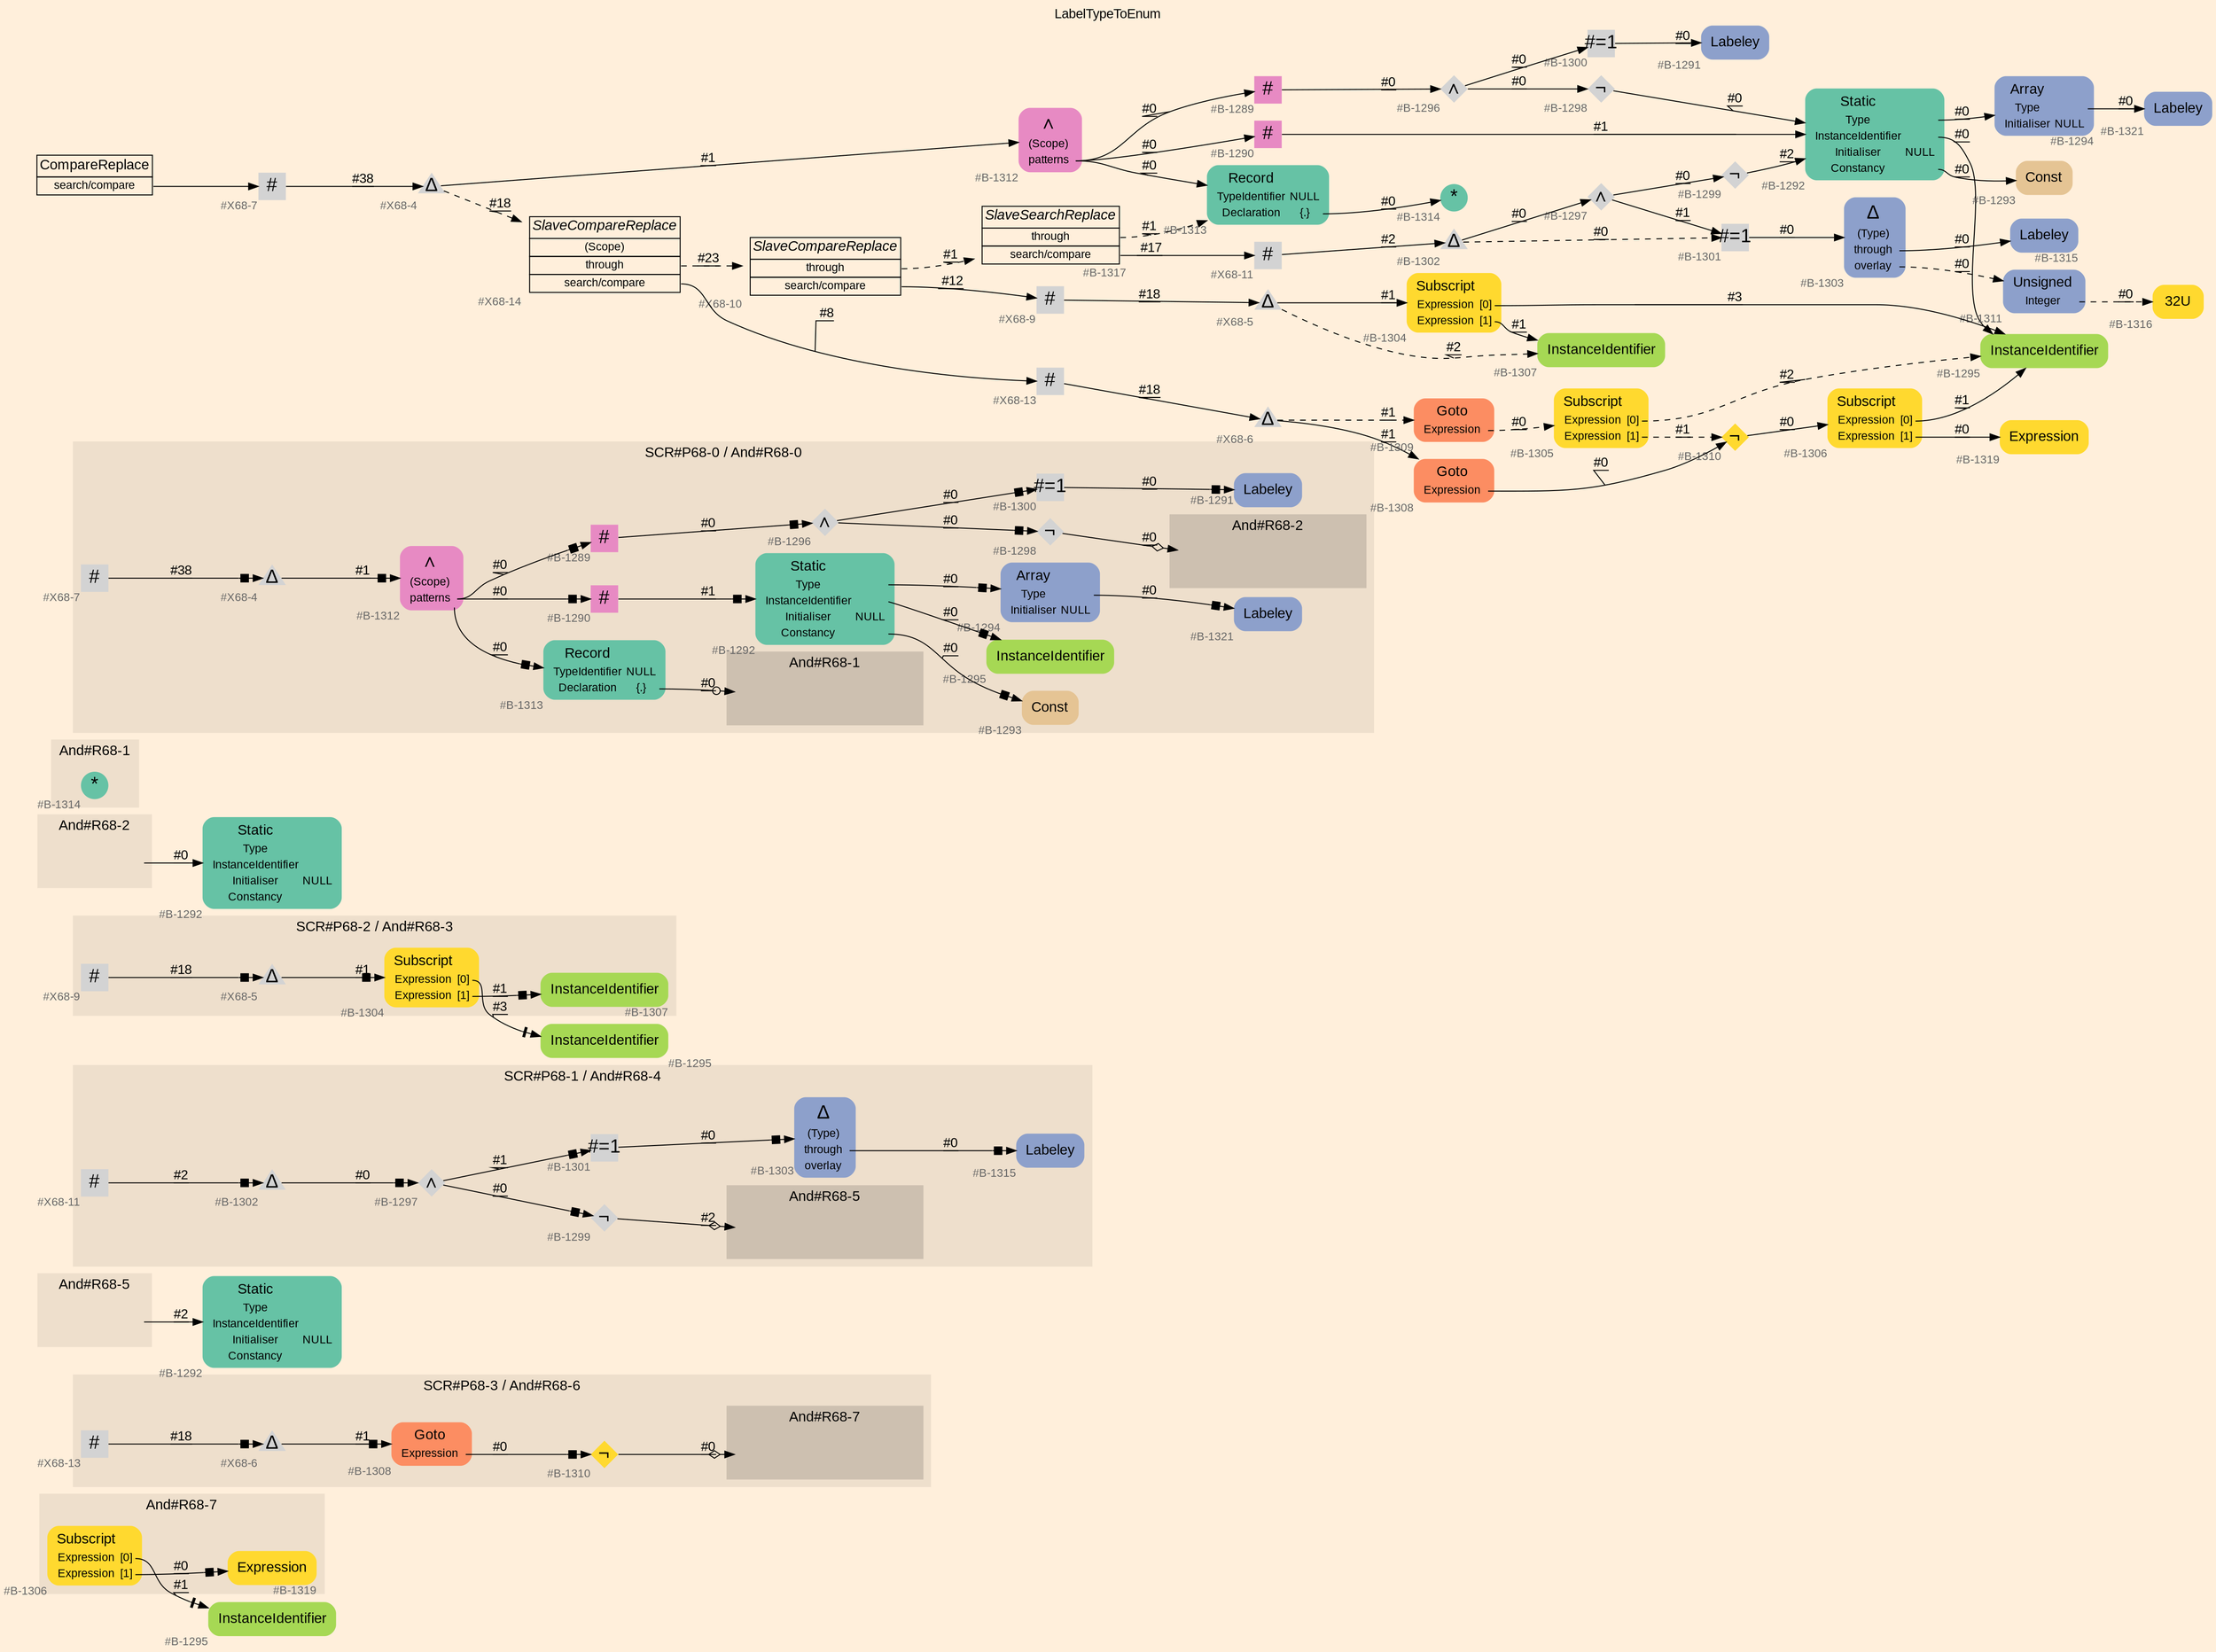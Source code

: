 digraph "LabelTypeToEnum" {
label = "LabelTypeToEnum"
labelloc = t
graph [
    rankdir = "LR"
    ranksep = 0.3
    bgcolor = antiquewhite1
    color = black
    fontcolor = black
    fontname = "Arial"
];
node [
    fontname = "Arial"
];
edge [
    fontname = "Arial"
];

// -------------------- figure And#R68-7 --------------------
// -------- region And#R68-7 ----------
subgraph "clusterAnd#R68-7" {
    label = "And#R68-7"
    style = "filled"
    color = antiquewhite2
    fontsize = "15"
    // -------- block And#R68-7/#B-1319 ----------
    "And#R68-7/#B-1319" [
        fillcolor = "/set28/6"
        xlabel = "#B-1319"
        fontsize = "12"
        fontcolor = grey40
        shape = "plaintext"
        label = <<TABLE BORDER="0" CELLBORDER="0" CELLSPACING="0">
         <TR><TD><FONT COLOR="black" POINT-SIZE="15">Expression</FONT></TD></TR>
        </TABLE>>
        style = "rounded,filled"
    ];
    
    // -------- block And#R68-7/#B-1306 ----------
    "And#R68-7/#B-1306" [
        fillcolor = "/set28/6"
        xlabel = "#B-1306"
        fontsize = "12"
        fontcolor = grey40
        shape = "plaintext"
        label = <<TABLE BORDER="0" CELLBORDER="0" CELLSPACING="0">
         <TR><TD><FONT COLOR="black" POINT-SIZE="15">Subscript</FONT></TD></TR>
         <TR><TD><FONT COLOR="black" POINT-SIZE="12">Expression</FONT></TD><TD PORT="port0"><FONT COLOR="black" POINT-SIZE="12">[0]</FONT></TD></TR>
         <TR><TD><FONT COLOR="black" POINT-SIZE="12">Expression</FONT></TD><TD PORT="port1"><FONT COLOR="black" POINT-SIZE="12">[1]</FONT></TD></TR>
        </TABLE>>
        style = "rounded,filled"
    ];
    
}

// -------- block And#R68-7/#B-1295 ----------
"And#R68-7/#B-1295" [
    fillcolor = "/set28/5"
    xlabel = "#B-1295"
    fontsize = "12"
    fontcolor = grey40
    shape = "plaintext"
    label = <<TABLE BORDER="0" CELLBORDER="0" CELLSPACING="0">
     <TR><TD><FONT COLOR="black" POINT-SIZE="15">InstanceIdentifier</FONT></TD></TR>
    </TABLE>>
    style = "rounded,filled"
];

"And#R68-7/#B-1306":port0 -> "And#R68-7/#B-1295" [
    arrowhead="normalnonetee"
    label = "#1"
    decorate = true
    color = black
    fontcolor = black
];

"And#R68-7/#B-1306":port1 -> "And#R68-7/#B-1319" [
    arrowhead="normalnonebox"
    label = "#0"
    decorate = true
    color = black
    fontcolor = black
];


// -------------------- figure And#R68-6 --------------------
// -------- region And#R68-6 ----------
subgraph "clusterAnd#R68-6" {
    label = "SCR#P68-3 / And#R68-6"
    style = "filled"
    color = antiquewhite2
    fontsize = "15"
    // -------- block And#R68-6/#X68-13 ----------
    "And#R68-6/#X68-13" [
        xlabel = "#X68-13"
        fontsize = "12"
        fontcolor = grey40
        shape = "square"
        label = <<FONT COLOR="black" POINT-SIZE="20">#</FONT>>
        style = "filled"
        penwidth = 0.0
        fixedsize = true
        width = 0.4
        height = 0.4
    ];
    
    // -------- block And#R68-6/#B-1308 ----------
    "And#R68-6/#B-1308" [
        fillcolor = "/set28/2"
        xlabel = "#B-1308"
        fontsize = "12"
        fontcolor = grey40
        shape = "plaintext"
        label = <<TABLE BORDER="0" CELLBORDER="0" CELLSPACING="0">
         <TR><TD><FONT COLOR="black" POINT-SIZE="15">Goto</FONT></TD></TR>
         <TR><TD><FONT COLOR="black" POINT-SIZE="12">Expression</FONT></TD><TD PORT="port0"></TD></TR>
        </TABLE>>
        style = "rounded,filled"
    ];
    
    // -------- block And#R68-6/#X68-6 ----------
    "And#R68-6/#X68-6" [
        xlabel = "#X68-6"
        fontsize = "12"
        fontcolor = grey40
        shape = "triangle"
        label = <<FONT COLOR="black" POINT-SIZE="20">Δ</FONT>>
        style = "filled"
        penwidth = 0.0
        fixedsize = true
        width = 0.4
        height = 0.4
    ];
    
    // -------- block And#R68-6/#B-1310 ----------
    "And#R68-6/#B-1310" [
        fillcolor = "/set28/6"
        xlabel = "#B-1310"
        fontsize = "12"
        fontcolor = grey40
        shape = "diamond"
        label = <<FONT COLOR="black" POINT-SIZE="20">¬</FONT>>
        style = "filled"
        penwidth = 0.0
        fixedsize = true
        width = 0.4
        height = 0.4
    ];
    
    // -------- region And#R68-6/And#R68-7 ----------
    subgraph "clusterAnd#R68-6/And#R68-7" {
        label = "And#R68-7"
        style = "filled"
        color = antiquewhite3
        fontsize = "15"
        // -------- block And#R68-6/And#R68-7/#B-1306 ----------
        "And#R68-6/And#R68-7/#B-1306" [
            fillcolor = "/set28/6"
            xlabel = "#B-1306"
            fontsize = "12"
            fontcolor = grey40
            shape = "none"
            style = "invisible"
        ];
        
    }
    
}

"And#R68-6/#X68-13" -> "And#R68-6/#X68-6" [
    arrowhead="normalnonebox"
    label = "#18"
    decorate = true
    color = black
    fontcolor = black
];

"And#R68-6/#B-1308":port0 -> "And#R68-6/#B-1310" [
    arrowhead="normalnonebox"
    label = "#0"
    decorate = true
    color = black
    fontcolor = black
];

"And#R68-6/#X68-6" -> "And#R68-6/#B-1308" [
    arrowhead="normalnonebox"
    label = "#1"
    decorate = true
    color = black
    fontcolor = black
];

"And#R68-6/#B-1310" -> "And#R68-6/And#R68-7/#B-1306" [
    arrowhead="normalnoneodiamond"
    label = "#0"
    decorate = true
    color = black
    fontcolor = black
];


// -------------------- figure And#R68-5 --------------------
// -------- region And#R68-5 ----------
subgraph "clusterAnd#R68-5" {
    label = "And#R68-5"
    style = "filled"
    color = antiquewhite2
    fontsize = "15"
    // -------- block And#R68-5/IRIP ----------
    "And#R68-5/IRIP" [
        fontsize = "12"
        fontcolor = grey40
        shape = "none"
        style = "invisible"
    ];
    
}

// -------- block And#R68-5/#B-1292 ----------
"And#R68-5/#B-1292" [
    fillcolor = "/set28/1"
    xlabel = "#B-1292"
    fontsize = "12"
    fontcolor = grey40
    shape = "plaintext"
    label = <<TABLE BORDER="0" CELLBORDER="0" CELLSPACING="0">
     <TR><TD><FONT COLOR="black" POINT-SIZE="15">Static</FONT></TD></TR>
     <TR><TD><FONT COLOR="black" POINT-SIZE="12">Type</FONT></TD><TD PORT="port0"></TD></TR>
     <TR><TD><FONT COLOR="black" POINT-SIZE="12">InstanceIdentifier</FONT></TD><TD PORT="port1"></TD></TR>
     <TR><TD><FONT COLOR="black" POINT-SIZE="12">Initialiser</FONT></TD><TD PORT="port2"><FONT COLOR="black" POINT-SIZE="12">NULL</FONT></TD></TR>
     <TR><TD><FONT COLOR="black" POINT-SIZE="12">Constancy</FONT></TD><TD PORT="port3"></TD></TR>
    </TABLE>>
    style = "rounded,filled"
];

"And#R68-5/IRIP" -> "And#R68-5/#B-1292" [
    label = "#2"
    decorate = true
    color = black
    fontcolor = black
];


// -------------------- figure And#R68-4 --------------------
// -------- region And#R68-4 ----------
subgraph "clusterAnd#R68-4" {
    label = "SCR#P68-1 / And#R68-4"
    style = "filled"
    color = antiquewhite2
    fontsize = "15"
    // -------- block And#R68-4/#X68-11 ----------
    "And#R68-4/#X68-11" [
        xlabel = "#X68-11"
        fontsize = "12"
        fontcolor = grey40
        shape = "square"
        label = <<FONT COLOR="black" POINT-SIZE="20">#</FONT>>
        style = "filled"
        penwidth = 0.0
        fixedsize = true
        width = 0.4
        height = 0.4
    ];
    
    // -------- block And#R68-4/#B-1302 ----------
    "And#R68-4/#B-1302" [
        xlabel = "#B-1302"
        fontsize = "12"
        fontcolor = grey40
        shape = "triangle"
        label = <<FONT COLOR="black" POINT-SIZE="20">Δ</FONT>>
        style = "filled"
        penwidth = 0.0
        fixedsize = true
        width = 0.4
        height = 0.4
    ];
    
    // -------- block And#R68-4/#B-1299 ----------
    "And#R68-4/#B-1299" [
        xlabel = "#B-1299"
        fontsize = "12"
        fontcolor = grey40
        shape = "diamond"
        label = <<FONT COLOR="black" POINT-SIZE="20">¬</FONT>>
        style = "filled"
        penwidth = 0.0
        fixedsize = true
        width = 0.4
        height = 0.4
    ];
    
    // -------- block And#R68-4/#B-1301 ----------
    "And#R68-4/#B-1301" [
        xlabel = "#B-1301"
        fontsize = "12"
        fontcolor = grey40
        shape = "square"
        label = <<FONT COLOR="black" POINT-SIZE="20">#=1</FONT>>
        style = "filled"
        penwidth = 0.0
        fixedsize = true
        width = 0.4
        height = 0.4
    ];
    
    // -------- block And#R68-4/#B-1315 ----------
    "And#R68-4/#B-1315" [
        fillcolor = "/set28/3"
        xlabel = "#B-1315"
        fontsize = "12"
        fontcolor = grey40
        shape = "plaintext"
        label = <<TABLE BORDER="0" CELLBORDER="0" CELLSPACING="0">
         <TR><TD><FONT COLOR="black" POINT-SIZE="15">Labeley</FONT></TD></TR>
        </TABLE>>
        style = "rounded,filled"
    ];
    
    // -------- block And#R68-4/#B-1303 ----------
    "And#R68-4/#B-1303" [
        fillcolor = "/set28/3"
        xlabel = "#B-1303"
        fontsize = "12"
        fontcolor = grey40
        shape = "plaintext"
        label = <<TABLE BORDER="0" CELLBORDER="0" CELLSPACING="0">
         <TR><TD><FONT COLOR="black" POINT-SIZE="20">Δ</FONT></TD></TR>
         <TR><TD><FONT COLOR="black" POINT-SIZE="12">(Type)</FONT></TD><TD PORT="port0"></TD></TR>
         <TR><TD><FONT COLOR="black" POINT-SIZE="12">through</FONT></TD><TD PORT="port1"></TD></TR>
         <TR><TD><FONT COLOR="black" POINT-SIZE="12">overlay</FONT></TD><TD PORT="port2"></TD></TR>
        </TABLE>>
        style = "rounded,filled"
    ];
    
    // -------- block And#R68-4/#B-1297 ----------
    "And#R68-4/#B-1297" [
        xlabel = "#B-1297"
        fontsize = "12"
        fontcolor = grey40
        shape = "diamond"
        label = <<FONT COLOR="black" POINT-SIZE="20">∧</FONT>>
        style = "filled"
        penwidth = 0.0
        fixedsize = true
        width = 0.4
        height = 0.4
    ];
    
    // -------- region And#R68-4/And#R68-5 ----------
    subgraph "clusterAnd#R68-4/And#R68-5" {
        label = "And#R68-5"
        style = "filled"
        color = antiquewhite3
        fontsize = "15"
        // -------- block And#R68-4/And#R68-5/#B-1292 ----------
        "And#R68-4/And#R68-5/#B-1292" [
            fillcolor = "/set28/1"
            xlabel = "#B-1292"
            fontsize = "12"
            fontcolor = grey40
            shape = "none"
            style = "invisible"
        ];
        
    }
    
}

"And#R68-4/#X68-11" -> "And#R68-4/#B-1302" [
    arrowhead="normalnonebox"
    label = "#2"
    decorate = true
    color = black
    fontcolor = black
];

"And#R68-4/#B-1302" -> "And#R68-4/#B-1297" [
    arrowhead="normalnonebox"
    label = "#0"
    decorate = true
    color = black
    fontcolor = black
];

"And#R68-4/#B-1299" -> "And#R68-4/And#R68-5/#B-1292" [
    arrowhead="normalnoneodiamond"
    label = "#2"
    decorate = true
    color = black
    fontcolor = black
];

"And#R68-4/#B-1301" -> "And#R68-4/#B-1303" [
    arrowhead="normalnonebox"
    label = "#0"
    decorate = true
    color = black
    fontcolor = black
];

"And#R68-4/#B-1303":port1 -> "And#R68-4/#B-1315" [
    arrowhead="normalnonebox"
    label = "#0"
    decorate = true
    color = black
    fontcolor = black
];

"And#R68-4/#B-1297" -> "And#R68-4/#B-1301" [
    arrowhead="normalnonebox"
    label = "#1"
    decorate = true
    color = black
    fontcolor = black
];

"And#R68-4/#B-1297" -> "And#R68-4/#B-1299" [
    arrowhead="normalnonebox"
    label = "#0"
    decorate = true
    color = black
    fontcolor = black
];


// -------------------- figure And#R68-3 --------------------
// -------- region And#R68-3 ----------
subgraph "clusterAnd#R68-3" {
    label = "SCR#P68-2 / And#R68-3"
    style = "filled"
    color = antiquewhite2
    fontsize = "15"
    // -------- block And#R68-3/#B-1304 ----------
    "And#R68-3/#B-1304" [
        fillcolor = "/set28/6"
        xlabel = "#B-1304"
        fontsize = "12"
        fontcolor = grey40
        shape = "plaintext"
        label = <<TABLE BORDER="0" CELLBORDER="0" CELLSPACING="0">
         <TR><TD><FONT COLOR="black" POINT-SIZE="15">Subscript</FONT></TD></TR>
         <TR><TD><FONT COLOR="black" POINT-SIZE="12">Expression</FONT></TD><TD PORT="port0"><FONT COLOR="black" POINT-SIZE="12">[0]</FONT></TD></TR>
         <TR><TD><FONT COLOR="black" POINT-SIZE="12">Expression</FONT></TD><TD PORT="port1"><FONT COLOR="black" POINT-SIZE="12">[1]</FONT></TD></TR>
        </TABLE>>
        style = "rounded,filled"
    ];
    
    // -------- block And#R68-3/#X68-5 ----------
    "And#R68-3/#X68-5" [
        xlabel = "#X68-5"
        fontsize = "12"
        fontcolor = grey40
        shape = "triangle"
        label = <<FONT COLOR="black" POINT-SIZE="20">Δ</FONT>>
        style = "filled"
        penwidth = 0.0
        fixedsize = true
        width = 0.4
        height = 0.4
    ];
    
    // -------- block And#R68-3/#B-1307 ----------
    "And#R68-3/#B-1307" [
        fillcolor = "/set28/5"
        xlabel = "#B-1307"
        fontsize = "12"
        fontcolor = grey40
        shape = "plaintext"
        label = <<TABLE BORDER="0" CELLBORDER="0" CELLSPACING="0">
         <TR><TD><FONT COLOR="black" POINT-SIZE="15">InstanceIdentifier</FONT></TD></TR>
        </TABLE>>
        style = "rounded,filled"
    ];
    
    // -------- block And#R68-3/#X68-9 ----------
    "And#R68-3/#X68-9" [
        xlabel = "#X68-9"
        fontsize = "12"
        fontcolor = grey40
        shape = "square"
        label = <<FONT COLOR="black" POINT-SIZE="20">#</FONT>>
        style = "filled"
        penwidth = 0.0
        fixedsize = true
        width = 0.4
        height = 0.4
    ];
    
}

// -------- block And#R68-3/#B-1295 ----------
"And#R68-3/#B-1295" [
    fillcolor = "/set28/5"
    xlabel = "#B-1295"
    fontsize = "12"
    fontcolor = grey40
    shape = "plaintext"
    label = <<TABLE BORDER="0" CELLBORDER="0" CELLSPACING="0">
     <TR><TD><FONT COLOR="black" POINT-SIZE="15">InstanceIdentifier</FONT></TD></TR>
    </TABLE>>
    style = "rounded,filled"
];

"And#R68-3/#B-1304":port0 -> "And#R68-3/#B-1295" [
    arrowhead="normalnonetee"
    label = "#3"
    decorate = true
    color = black
    fontcolor = black
];

"And#R68-3/#B-1304":port1 -> "And#R68-3/#B-1307" [
    arrowhead="normalnonebox"
    label = "#1"
    decorate = true
    color = black
    fontcolor = black
];

"And#R68-3/#X68-5" -> "And#R68-3/#B-1304" [
    arrowhead="normalnonebox"
    label = "#1"
    decorate = true
    color = black
    fontcolor = black
];

"And#R68-3/#X68-9" -> "And#R68-3/#X68-5" [
    arrowhead="normalnonebox"
    label = "#18"
    decorate = true
    color = black
    fontcolor = black
];


// -------------------- figure And#R68-2 --------------------
// -------- region And#R68-2 ----------
subgraph "clusterAnd#R68-2" {
    label = "And#R68-2"
    style = "filled"
    color = antiquewhite2
    fontsize = "15"
    // -------- block And#R68-2/IRIP ----------
    "And#R68-2/IRIP" [
        fontsize = "12"
        fontcolor = grey40
        shape = "none"
        style = "invisible"
    ];
    
}

// -------- block And#R68-2/#B-1292 ----------
"And#R68-2/#B-1292" [
    fillcolor = "/set28/1"
    xlabel = "#B-1292"
    fontsize = "12"
    fontcolor = grey40
    shape = "plaintext"
    label = <<TABLE BORDER="0" CELLBORDER="0" CELLSPACING="0">
     <TR><TD><FONT COLOR="black" POINT-SIZE="15">Static</FONT></TD></TR>
     <TR><TD><FONT COLOR="black" POINT-SIZE="12">Type</FONT></TD><TD PORT="port0"></TD></TR>
     <TR><TD><FONT COLOR="black" POINT-SIZE="12">InstanceIdentifier</FONT></TD><TD PORT="port1"></TD></TR>
     <TR><TD><FONT COLOR="black" POINT-SIZE="12">Initialiser</FONT></TD><TD PORT="port2"><FONT COLOR="black" POINT-SIZE="12">NULL</FONT></TD></TR>
     <TR><TD><FONT COLOR="black" POINT-SIZE="12">Constancy</FONT></TD><TD PORT="port3"></TD></TR>
    </TABLE>>
    style = "rounded,filled"
];

"And#R68-2/IRIP" -> "And#R68-2/#B-1292" [
    label = "#0"
    decorate = true
    color = black
    fontcolor = black
];


// -------------------- figure And#R68-1 --------------------
// -------- region And#R68-1 ----------
subgraph "clusterAnd#R68-1" {
    label = "And#R68-1"
    style = "filled"
    color = antiquewhite2
    fontsize = "15"
    // -------- block And#R68-1/#B-1314 ----------
    "And#R68-1/#B-1314" [
        fillcolor = "/set28/1"
        xlabel = "#B-1314"
        fontsize = "12"
        fontcolor = grey40
        shape = "circle"
        label = <<FONT COLOR="black" POINT-SIZE="20">*</FONT>>
        style = "filled"
        penwidth = 0.0
        fixedsize = true
        width = 0.4
        height = 0.4
    ];
    
}


// -------------------- figure And#R68-0 --------------------
// -------- region And#R68-0 ----------
subgraph "clusterAnd#R68-0" {
    label = "SCR#P68-0 / And#R68-0"
    style = "filled"
    color = antiquewhite2
    fontsize = "15"
    // -------- block And#R68-0/#X68-4 ----------
    "And#R68-0/#X68-4" [
        xlabel = "#X68-4"
        fontsize = "12"
        fontcolor = grey40
        shape = "triangle"
        label = <<FONT COLOR="black" POINT-SIZE="20">Δ</FONT>>
        style = "filled"
        penwidth = 0.0
        fixedsize = true
        width = 0.4
        height = 0.4
    ];
    
    // -------- block And#R68-0/#B-1296 ----------
    "And#R68-0/#B-1296" [
        xlabel = "#B-1296"
        fontsize = "12"
        fontcolor = grey40
        shape = "diamond"
        label = <<FONT COLOR="black" POINT-SIZE="20">∧</FONT>>
        style = "filled"
        penwidth = 0.0
        fixedsize = true
        width = 0.4
        height = 0.4
    ];
    
    // -------- block And#R68-0/#B-1321 ----------
    "And#R68-0/#B-1321" [
        fillcolor = "/set28/3"
        xlabel = "#B-1321"
        fontsize = "12"
        fontcolor = grey40
        shape = "plaintext"
        label = <<TABLE BORDER="0" CELLBORDER="0" CELLSPACING="0">
         <TR><TD><FONT COLOR="black" POINT-SIZE="15">Labeley</FONT></TD></TR>
        </TABLE>>
        style = "rounded,filled"
    ];
    
    // -------- block And#R68-0/#B-1293 ----------
    "And#R68-0/#B-1293" [
        fillcolor = "/set28/7"
        xlabel = "#B-1293"
        fontsize = "12"
        fontcolor = grey40
        shape = "plaintext"
        label = <<TABLE BORDER="0" CELLBORDER="0" CELLSPACING="0">
         <TR><TD><FONT COLOR="black" POINT-SIZE="15">Const</FONT></TD></TR>
        </TABLE>>
        style = "rounded,filled"
    ];
    
    // -------- block And#R68-0/#B-1295 ----------
    "And#R68-0/#B-1295" [
        fillcolor = "/set28/5"
        xlabel = "#B-1295"
        fontsize = "12"
        fontcolor = grey40
        shape = "plaintext"
        label = <<TABLE BORDER="0" CELLBORDER="0" CELLSPACING="0">
         <TR><TD><FONT COLOR="black" POINT-SIZE="15">InstanceIdentifier</FONT></TD></TR>
        </TABLE>>
        style = "rounded,filled"
    ];
    
    // -------- block And#R68-0/#B-1313 ----------
    "And#R68-0/#B-1313" [
        fillcolor = "/set28/1"
        xlabel = "#B-1313"
        fontsize = "12"
        fontcolor = grey40
        shape = "plaintext"
        label = <<TABLE BORDER="0" CELLBORDER="0" CELLSPACING="0">
         <TR><TD><FONT COLOR="black" POINT-SIZE="15">Record</FONT></TD></TR>
         <TR><TD><FONT COLOR="black" POINT-SIZE="12">TypeIdentifier</FONT></TD><TD PORT="port0"><FONT COLOR="black" POINT-SIZE="12">NULL</FONT></TD></TR>
         <TR><TD><FONT COLOR="black" POINT-SIZE="12">Declaration</FONT></TD><TD PORT="port1"><FONT COLOR="black" POINT-SIZE="12">{.}</FONT></TD></TR>
        </TABLE>>
        style = "rounded,filled"
    ];
    
    // -------- block And#R68-0/#B-1290 ----------
    "And#R68-0/#B-1290" [
        fillcolor = "/set28/4"
        xlabel = "#B-1290"
        fontsize = "12"
        fontcolor = grey40
        shape = "square"
        label = <<FONT COLOR="black" POINT-SIZE="20">#</FONT>>
        style = "filled"
        penwidth = 0.0
        fixedsize = true
        width = 0.4
        height = 0.4
    ];
    
    // -------- block And#R68-0/#B-1294 ----------
    "And#R68-0/#B-1294" [
        fillcolor = "/set28/3"
        xlabel = "#B-1294"
        fontsize = "12"
        fontcolor = grey40
        shape = "plaintext"
        label = <<TABLE BORDER="0" CELLBORDER="0" CELLSPACING="0">
         <TR><TD><FONT COLOR="black" POINT-SIZE="15">Array</FONT></TD></TR>
         <TR><TD><FONT COLOR="black" POINT-SIZE="12">Type</FONT></TD><TD PORT="port0"></TD></TR>
         <TR><TD><FONT COLOR="black" POINT-SIZE="12">Initialiser</FONT></TD><TD PORT="port1"><FONT COLOR="black" POINT-SIZE="12">NULL</FONT></TD></TR>
        </TABLE>>
        style = "rounded,filled"
    ];
    
    // -------- block And#R68-0/#B-1292 ----------
    "And#R68-0/#B-1292" [
        fillcolor = "/set28/1"
        xlabel = "#B-1292"
        fontsize = "12"
        fontcolor = grey40
        shape = "plaintext"
        label = <<TABLE BORDER="0" CELLBORDER="0" CELLSPACING="0">
         <TR><TD><FONT COLOR="black" POINT-SIZE="15">Static</FONT></TD></TR>
         <TR><TD><FONT COLOR="black" POINT-SIZE="12">Type</FONT></TD><TD PORT="port0"></TD></TR>
         <TR><TD><FONT COLOR="black" POINT-SIZE="12">InstanceIdentifier</FONT></TD><TD PORT="port1"></TD></TR>
         <TR><TD><FONT COLOR="black" POINT-SIZE="12">Initialiser</FONT></TD><TD PORT="port2"><FONT COLOR="black" POINT-SIZE="12">NULL</FONT></TD></TR>
         <TR><TD><FONT COLOR="black" POINT-SIZE="12">Constancy</FONT></TD><TD PORT="port3"></TD></TR>
        </TABLE>>
        style = "rounded,filled"
    ];
    
    // -------- block And#R68-0/#B-1291 ----------
    "And#R68-0/#B-1291" [
        fillcolor = "/set28/3"
        xlabel = "#B-1291"
        fontsize = "12"
        fontcolor = grey40
        shape = "plaintext"
        label = <<TABLE BORDER="0" CELLBORDER="0" CELLSPACING="0">
         <TR><TD><FONT COLOR="black" POINT-SIZE="15">Labeley</FONT></TD></TR>
        </TABLE>>
        style = "rounded,filled"
    ];
    
    // -------- block And#R68-0/#B-1298 ----------
    "And#R68-0/#B-1298" [
        xlabel = "#B-1298"
        fontsize = "12"
        fontcolor = grey40
        shape = "diamond"
        label = <<FONT COLOR="black" POINT-SIZE="20">¬</FONT>>
        style = "filled"
        penwidth = 0.0
        fixedsize = true
        width = 0.4
        height = 0.4
    ];
    
    // -------- block And#R68-0/#X68-7 ----------
    "And#R68-0/#X68-7" [
        xlabel = "#X68-7"
        fontsize = "12"
        fontcolor = grey40
        shape = "square"
        label = <<FONT COLOR="black" POINT-SIZE="20">#</FONT>>
        style = "filled"
        penwidth = 0.0
        fixedsize = true
        width = 0.4
        height = 0.4
    ];
    
    // -------- block And#R68-0/#B-1312 ----------
    "And#R68-0/#B-1312" [
        fillcolor = "/set28/4"
        xlabel = "#B-1312"
        fontsize = "12"
        fontcolor = grey40
        shape = "plaintext"
        label = <<TABLE BORDER="0" CELLBORDER="0" CELLSPACING="0">
         <TR><TD><FONT COLOR="black" POINT-SIZE="20">∧</FONT></TD></TR>
         <TR><TD><FONT COLOR="black" POINT-SIZE="12">(Scope)</FONT></TD><TD PORT="port0"></TD></TR>
         <TR><TD><FONT COLOR="black" POINT-SIZE="12">patterns</FONT></TD><TD PORT="port1"></TD></TR>
        </TABLE>>
        style = "rounded,filled"
    ];
    
    // -------- block And#R68-0/#B-1289 ----------
    "And#R68-0/#B-1289" [
        fillcolor = "/set28/4"
        xlabel = "#B-1289"
        fontsize = "12"
        fontcolor = grey40
        shape = "square"
        label = <<FONT COLOR="black" POINT-SIZE="20">#</FONT>>
        style = "filled"
        penwidth = 0.0
        fixedsize = true
        width = 0.4
        height = 0.4
    ];
    
    // -------- block And#R68-0/#B-1300 ----------
    "And#R68-0/#B-1300" [
        xlabel = "#B-1300"
        fontsize = "12"
        fontcolor = grey40
        shape = "square"
        label = <<FONT COLOR="black" POINT-SIZE="20">#=1</FONT>>
        style = "filled"
        penwidth = 0.0
        fixedsize = true
        width = 0.4
        height = 0.4
    ];
    
    // -------- region And#R68-0/And#R68-1 ----------
    subgraph "clusterAnd#R68-0/And#R68-1" {
        label = "And#R68-1"
        style = "filled"
        color = antiquewhite3
        fontsize = "15"
        // -------- block And#R68-0/And#R68-1/#B-1314 ----------
        "And#R68-0/And#R68-1/#B-1314" [
            fillcolor = "/set28/1"
            xlabel = "#B-1314"
            fontsize = "12"
            fontcolor = grey40
            shape = "none"
            style = "invisible"
        ];
        
    }
    
    // -------- region And#R68-0/And#R68-2 ----------
    subgraph "clusterAnd#R68-0/And#R68-2" {
        label = "And#R68-2"
        style = "filled"
        color = antiquewhite3
        fontsize = "15"
        // -------- block And#R68-0/And#R68-2/#B-1292 ----------
        "And#R68-0/And#R68-2/#B-1292" [
            fillcolor = "/set28/1"
            xlabel = "#B-1292"
            fontsize = "12"
            fontcolor = grey40
            shape = "none"
            style = "invisible"
        ];
        
    }
    
}

"And#R68-0/#X68-4" -> "And#R68-0/#B-1312" [
    arrowhead="normalnonebox"
    label = "#1"
    decorate = true
    color = black
    fontcolor = black
];

"And#R68-0/#B-1296" -> "And#R68-0/#B-1300" [
    arrowhead="normalnonebox"
    label = "#0"
    decorate = true
    color = black
    fontcolor = black
];

"And#R68-0/#B-1296" -> "And#R68-0/#B-1298" [
    arrowhead="normalnonebox"
    label = "#0"
    decorate = true
    color = black
    fontcolor = black
];

"And#R68-0/#B-1313":port1 -> "And#R68-0/And#R68-1/#B-1314" [
    arrowhead="normalnoneodot"
    label = "#0"
    decorate = true
    color = black
    fontcolor = black
];

"And#R68-0/#B-1290" -> "And#R68-0/#B-1292" [
    arrowhead="normalnonebox"
    label = "#1"
    decorate = true
    color = black
    fontcolor = black
];

"And#R68-0/#B-1294":port0 -> "And#R68-0/#B-1321" [
    arrowhead="normalnonebox"
    label = "#0"
    decorate = true
    color = black
    fontcolor = black
];

"And#R68-0/#B-1292":port0 -> "And#R68-0/#B-1294" [
    arrowhead="normalnonebox"
    label = "#0"
    decorate = true
    color = black
    fontcolor = black
];

"And#R68-0/#B-1292":port1 -> "And#R68-0/#B-1295" [
    arrowhead="normalnonebox"
    label = "#0"
    decorate = true
    color = black
    fontcolor = black
];

"And#R68-0/#B-1292":port3 -> "And#R68-0/#B-1293" [
    arrowhead="normalnonebox"
    label = "#0"
    decorate = true
    color = black
    fontcolor = black
];

"And#R68-0/#B-1298" -> "And#R68-0/And#R68-2/#B-1292" [
    arrowhead="normalnoneodiamond"
    label = "#0"
    decorate = true
    color = black
    fontcolor = black
];

"And#R68-0/#X68-7" -> "And#R68-0/#X68-4" [
    arrowhead="normalnonebox"
    label = "#38"
    decorate = true
    color = black
    fontcolor = black
];

"And#R68-0/#B-1312":port1 -> "And#R68-0/#B-1313" [
    arrowhead="normalnonebox"
    label = "#0"
    decorate = true
    color = black
    fontcolor = black
];

"And#R68-0/#B-1312":port1 -> "And#R68-0/#B-1289" [
    arrowhead="normalnonebox"
    label = "#0"
    decorate = true
    color = black
    fontcolor = black
];

"And#R68-0/#B-1312":port1 -> "And#R68-0/#B-1290" [
    arrowhead="normalnonebox"
    label = "#0"
    decorate = true
    color = black
    fontcolor = black
];

"And#R68-0/#B-1289" -> "And#R68-0/#B-1296" [
    arrowhead="normalnonebox"
    label = "#0"
    decorate = true
    color = black
    fontcolor = black
];

"And#R68-0/#B-1300" -> "And#R68-0/#B-1291" [
    arrowhead="normalnonebox"
    label = "#0"
    decorate = true
    color = black
    fontcolor = black
];


// -------------------- transformation figure --------------------
// -------- block CR#X68-8 ----------
"CR#X68-8" [
    fillcolor = antiquewhite1
    fontsize = "12"
    fontcolor = grey40
    shape = "plaintext"
    label = <<TABLE BORDER="0" CELLBORDER="1" CELLSPACING="0">
     <TR><TD><FONT COLOR="black" POINT-SIZE="15">CompareReplace</FONT></TD></TR>
     <TR><TD PORT="port0"><FONT COLOR="black" POINT-SIZE="12">search/compare</FONT></TD></TR>
    </TABLE>>
    style = "filled"
    color = black
];

// -------- block #X68-7 ----------
"#X68-7" [
    xlabel = "#X68-7"
    fontsize = "12"
    fontcolor = grey40
    shape = "square"
    label = <<FONT COLOR="black" POINT-SIZE="20">#</FONT>>
    style = "filled"
    penwidth = 0.0
    fixedsize = true
    width = 0.4
    height = 0.4
];

// -------- block #X68-4 ----------
"#X68-4" [
    xlabel = "#X68-4"
    fontsize = "12"
    fontcolor = grey40
    shape = "triangle"
    label = <<FONT COLOR="black" POINT-SIZE="20">Δ</FONT>>
    style = "filled"
    penwidth = 0.0
    fixedsize = true
    width = 0.4
    height = 0.4
];

// -------- block #B-1312 ----------
"#B-1312" [
    fillcolor = "/set28/4"
    xlabel = "#B-1312"
    fontsize = "12"
    fontcolor = grey40
    shape = "plaintext"
    label = <<TABLE BORDER="0" CELLBORDER="0" CELLSPACING="0">
     <TR><TD><FONT COLOR="black" POINT-SIZE="20">∧</FONT></TD></TR>
     <TR><TD><FONT COLOR="black" POINT-SIZE="12">(Scope)</FONT></TD><TD PORT="port0"></TD></TR>
     <TR><TD><FONT COLOR="black" POINT-SIZE="12">patterns</FONT></TD><TD PORT="port1"></TD></TR>
    </TABLE>>
    style = "rounded,filled"
];

// -------- block #B-1313 ----------
"#B-1313" [
    fillcolor = "/set28/1"
    xlabel = "#B-1313"
    fontsize = "12"
    fontcolor = grey40
    shape = "plaintext"
    label = <<TABLE BORDER="0" CELLBORDER="0" CELLSPACING="0">
     <TR><TD><FONT COLOR="black" POINT-SIZE="15">Record</FONT></TD></TR>
     <TR><TD><FONT COLOR="black" POINT-SIZE="12">TypeIdentifier</FONT></TD><TD PORT="port0"><FONT COLOR="black" POINT-SIZE="12">NULL</FONT></TD></TR>
     <TR><TD><FONT COLOR="black" POINT-SIZE="12">Declaration</FONT></TD><TD PORT="port1"><FONT COLOR="black" POINT-SIZE="12">{.}</FONT></TD></TR>
    </TABLE>>
    style = "rounded,filled"
];

// -------- block #B-1314 ----------
"#B-1314" [
    fillcolor = "/set28/1"
    xlabel = "#B-1314"
    fontsize = "12"
    fontcolor = grey40
    shape = "circle"
    label = <<FONT COLOR="black" POINT-SIZE="20">*</FONT>>
    style = "filled"
    penwidth = 0.0
    fixedsize = true
    width = 0.4
    height = 0.4
];

// -------- block #B-1289 ----------
"#B-1289" [
    fillcolor = "/set28/4"
    xlabel = "#B-1289"
    fontsize = "12"
    fontcolor = grey40
    shape = "square"
    label = <<FONT COLOR="black" POINT-SIZE="20">#</FONT>>
    style = "filled"
    penwidth = 0.0
    fixedsize = true
    width = 0.4
    height = 0.4
];

// -------- block #B-1296 ----------
"#B-1296" [
    xlabel = "#B-1296"
    fontsize = "12"
    fontcolor = grey40
    shape = "diamond"
    label = <<FONT COLOR="black" POINT-SIZE="20">∧</FONT>>
    style = "filled"
    penwidth = 0.0
    fixedsize = true
    width = 0.4
    height = 0.4
];

// -------- block #B-1300 ----------
"#B-1300" [
    xlabel = "#B-1300"
    fontsize = "12"
    fontcolor = grey40
    shape = "square"
    label = <<FONT COLOR="black" POINT-SIZE="20">#=1</FONT>>
    style = "filled"
    penwidth = 0.0
    fixedsize = true
    width = 0.4
    height = 0.4
];

// -------- block #B-1291 ----------
"#B-1291" [
    fillcolor = "/set28/3"
    xlabel = "#B-1291"
    fontsize = "12"
    fontcolor = grey40
    shape = "plaintext"
    label = <<TABLE BORDER="0" CELLBORDER="0" CELLSPACING="0">
     <TR><TD><FONT COLOR="black" POINT-SIZE="15">Labeley</FONT></TD></TR>
    </TABLE>>
    style = "rounded,filled"
];

// -------- block #B-1298 ----------
"#B-1298" [
    xlabel = "#B-1298"
    fontsize = "12"
    fontcolor = grey40
    shape = "diamond"
    label = <<FONT COLOR="black" POINT-SIZE="20">¬</FONT>>
    style = "filled"
    penwidth = 0.0
    fixedsize = true
    width = 0.4
    height = 0.4
];

// -------- block #B-1292 ----------
"#B-1292" [
    fillcolor = "/set28/1"
    xlabel = "#B-1292"
    fontsize = "12"
    fontcolor = grey40
    shape = "plaintext"
    label = <<TABLE BORDER="0" CELLBORDER="0" CELLSPACING="0">
     <TR><TD><FONT COLOR="black" POINT-SIZE="15">Static</FONT></TD></TR>
     <TR><TD><FONT COLOR="black" POINT-SIZE="12">Type</FONT></TD><TD PORT="port0"></TD></TR>
     <TR><TD><FONT COLOR="black" POINT-SIZE="12">InstanceIdentifier</FONT></TD><TD PORT="port1"></TD></TR>
     <TR><TD><FONT COLOR="black" POINT-SIZE="12">Initialiser</FONT></TD><TD PORT="port2"><FONT COLOR="black" POINT-SIZE="12">NULL</FONT></TD></TR>
     <TR><TD><FONT COLOR="black" POINT-SIZE="12">Constancy</FONT></TD><TD PORT="port3"></TD></TR>
    </TABLE>>
    style = "rounded,filled"
];

// -------- block #B-1294 ----------
"#B-1294" [
    fillcolor = "/set28/3"
    xlabel = "#B-1294"
    fontsize = "12"
    fontcolor = grey40
    shape = "plaintext"
    label = <<TABLE BORDER="0" CELLBORDER="0" CELLSPACING="0">
     <TR><TD><FONT COLOR="black" POINT-SIZE="15">Array</FONT></TD></TR>
     <TR><TD><FONT COLOR="black" POINT-SIZE="12">Type</FONT></TD><TD PORT="port0"></TD></TR>
     <TR><TD><FONT COLOR="black" POINT-SIZE="12">Initialiser</FONT></TD><TD PORT="port1"><FONT COLOR="black" POINT-SIZE="12">NULL</FONT></TD></TR>
    </TABLE>>
    style = "rounded,filled"
];

// -------- block #B-1321 ----------
"#B-1321" [
    fillcolor = "/set28/3"
    xlabel = "#B-1321"
    fontsize = "12"
    fontcolor = grey40
    shape = "plaintext"
    label = <<TABLE BORDER="0" CELLBORDER="0" CELLSPACING="0">
     <TR><TD><FONT COLOR="black" POINT-SIZE="15">Labeley</FONT></TD></TR>
    </TABLE>>
    style = "rounded,filled"
];

// -------- block #B-1295 ----------
"#B-1295" [
    fillcolor = "/set28/5"
    xlabel = "#B-1295"
    fontsize = "12"
    fontcolor = grey40
    shape = "plaintext"
    label = <<TABLE BORDER="0" CELLBORDER="0" CELLSPACING="0">
     <TR><TD><FONT COLOR="black" POINT-SIZE="15">InstanceIdentifier</FONT></TD></TR>
    </TABLE>>
    style = "rounded,filled"
];

// -------- block #B-1293 ----------
"#B-1293" [
    fillcolor = "/set28/7"
    xlabel = "#B-1293"
    fontsize = "12"
    fontcolor = grey40
    shape = "plaintext"
    label = <<TABLE BORDER="0" CELLBORDER="0" CELLSPACING="0">
     <TR><TD><FONT COLOR="black" POINT-SIZE="15">Const</FONT></TD></TR>
    </TABLE>>
    style = "rounded,filled"
];

// -------- block #B-1290 ----------
"#B-1290" [
    fillcolor = "/set28/4"
    xlabel = "#B-1290"
    fontsize = "12"
    fontcolor = grey40
    shape = "square"
    label = <<FONT COLOR="black" POINT-SIZE="20">#</FONT>>
    style = "filled"
    penwidth = 0.0
    fixedsize = true
    width = 0.4
    height = 0.4
];

// -------- block #X68-14 ----------
"#X68-14" [
    fillcolor = antiquewhite1
    xlabel = "#X68-14"
    fontsize = "12"
    fontcolor = grey40
    shape = "plaintext"
    label = <<TABLE BORDER="0" CELLBORDER="1" CELLSPACING="0">
     <TR><TD><FONT COLOR="black" POINT-SIZE="15"><I>SlaveCompareReplace</I></FONT></TD></TR>
     <TR><TD PORT="port0"><FONT COLOR="black" POINT-SIZE="12">(Scope)</FONT></TD></TR>
     <TR><TD PORT="port1"><FONT COLOR="black" POINT-SIZE="12">through</FONT></TD></TR>
     <TR><TD PORT="port2"><FONT COLOR="black" POINT-SIZE="12">search/compare</FONT></TD></TR>
    </TABLE>>
    style = "filled"
    color = black
];

// -------- block #X68-10 ----------
"#X68-10" [
    fillcolor = antiquewhite1
    xlabel = "#X68-10"
    fontsize = "12"
    fontcolor = grey40
    shape = "plaintext"
    label = <<TABLE BORDER="0" CELLBORDER="1" CELLSPACING="0">
     <TR><TD><FONT COLOR="black" POINT-SIZE="15"><I>SlaveCompareReplace</I></FONT></TD></TR>
     <TR><TD PORT="port0"><FONT COLOR="black" POINT-SIZE="12">through</FONT></TD></TR>
     <TR><TD PORT="port1"><FONT COLOR="black" POINT-SIZE="12">search/compare</FONT></TD></TR>
    </TABLE>>
    style = "filled"
    color = black
];

// -------- block #B-1317 ----------
"#B-1317" [
    fillcolor = antiquewhite1
    xlabel = "#B-1317"
    fontsize = "12"
    fontcolor = grey40
    shape = "plaintext"
    label = <<TABLE BORDER="0" CELLBORDER="1" CELLSPACING="0">
     <TR><TD><FONT COLOR="black" POINT-SIZE="15"><I>SlaveSearchReplace</I></FONT></TD></TR>
     <TR><TD PORT="port0"><FONT COLOR="black" POINT-SIZE="12">through</FONT></TD></TR>
     <TR><TD PORT="port1"><FONT COLOR="black" POINT-SIZE="12">search/compare</FONT></TD></TR>
    </TABLE>>
    style = "filled"
    color = black
];

// -------- block #X68-11 ----------
"#X68-11" [
    xlabel = "#X68-11"
    fontsize = "12"
    fontcolor = grey40
    shape = "square"
    label = <<FONT COLOR="black" POINT-SIZE="20">#</FONT>>
    style = "filled"
    penwidth = 0.0
    fixedsize = true
    width = 0.4
    height = 0.4
];

// -------- block #B-1302 ----------
"#B-1302" [
    xlabel = "#B-1302"
    fontsize = "12"
    fontcolor = grey40
    shape = "triangle"
    label = <<FONT COLOR="black" POINT-SIZE="20">Δ</FONT>>
    style = "filled"
    penwidth = 0.0
    fixedsize = true
    width = 0.4
    height = 0.4
];

// -------- block #B-1297 ----------
"#B-1297" [
    xlabel = "#B-1297"
    fontsize = "12"
    fontcolor = grey40
    shape = "diamond"
    label = <<FONT COLOR="black" POINT-SIZE="20">∧</FONT>>
    style = "filled"
    penwidth = 0.0
    fixedsize = true
    width = 0.4
    height = 0.4
];

// -------- block #B-1301 ----------
"#B-1301" [
    xlabel = "#B-1301"
    fontsize = "12"
    fontcolor = grey40
    shape = "square"
    label = <<FONT COLOR="black" POINT-SIZE="20">#=1</FONT>>
    style = "filled"
    penwidth = 0.0
    fixedsize = true
    width = 0.4
    height = 0.4
];

// -------- block #B-1303 ----------
"#B-1303" [
    fillcolor = "/set28/3"
    xlabel = "#B-1303"
    fontsize = "12"
    fontcolor = grey40
    shape = "plaintext"
    label = <<TABLE BORDER="0" CELLBORDER="0" CELLSPACING="0">
     <TR><TD><FONT COLOR="black" POINT-SIZE="20">Δ</FONT></TD></TR>
     <TR><TD><FONT COLOR="black" POINT-SIZE="12">(Type)</FONT></TD><TD PORT="port0"></TD></TR>
     <TR><TD><FONT COLOR="black" POINT-SIZE="12">through</FONT></TD><TD PORT="port1"></TD></TR>
     <TR><TD><FONT COLOR="black" POINT-SIZE="12">overlay</FONT></TD><TD PORT="port2"></TD></TR>
    </TABLE>>
    style = "rounded,filled"
];

// -------- block #B-1315 ----------
"#B-1315" [
    fillcolor = "/set28/3"
    xlabel = "#B-1315"
    fontsize = "12"
    fontcolor = grey40
    shape = "plaintext"
    label = <<TABLE BORDER="0" CELLBORDER="0" CELLSPACING="0">
     <TR><TD><FONT COLOR="black" POINT-SIZE="15">Labeley</FONT></TD></TR>
    </TABLE>>
    style = "rounded,filled"
];

// -------- block #B-1311 ----------
"#B-1311" [
    fillcolor = "/set28/3"
    xlabel = "#B-1311"
    fontsize = "12"
    fontcolor = grey40
    shape = "plaintext"
    label = <<TABLE BORDER="0" CELLBORDER="0" CELLSPACING="0">
     <TR><TD><FONT COLOR="black" POINT-SIZE="15">Unsigned</FONT></TD></TR>
     <TR><TD><FONT COLOR="black" POINT-SIZE="12">Integer</FONT></TD><TD PORT="port0"></TD></TR>
    </TABLE>>
    style = "rounded,filled"
];

// -------- block #B-1316 ----------
"#B-1316" [
    fillcolor = "/set28/6"
    xlabel = "#B-1316"
    fontsize = "12"
    fontcolor = grey40
    shape = "plaintext"
    label = <<TABLE BORDER="0" CELLBORDER="0" CELLSPACING="0">
     <TR><TD><FONT COLOR="black" POINT-SIZE="15">32U</FONT></TD></TR>
    </TABLE>>
    style = "rounded,filled"
];

// -------- block #B-1299 ----------
"#B-1299" [
    xlabel = "#B-1299"
    fontsize = "12"
    fontcolor = grey40
    shape = "diamond"
    label = <<FONT COLOR="black" POINT-SIZE="20">¬</FONT>>
    style = "filled"
    penwidth = 0.0
    fixedsize = true
    width = 0.4
    height = 0.4
];

// -------- block #X68-9 ----------
"#X68-9" [
    xlabel = "#X68-9"
    fontsize = "12"
    fontcolor = grey40
    shape = "square"
    label = <<FONT COLOR="black" POINT-SIZE="20">#</FONT>>
    style = "filled"
    penwidth = 0.0
    fixedsize = true
    width = 0.4
    height = 0.4
];

// -------- block #X68-5 ----------
"#X68-5" [
    xlabel = "#X68-5"
    fontsize = "12"
    fontcolor = grey40
    shape = "triangle"
    label = <<FONT COLOR="black" POINT-SIZE="20">Δ</FONT>>
    style = "filled"
    penwidth = 0.0
    fixedsize = true
    width = 0.4
    height = 0.4
];

// -------- block #B-1304 ----------
"#B-1304" [
    fillcolor = "/set28/6"
    xlabel = "#B-1304"
    fontsize = "12"
    fontcolor = grey40
    shape = "plaintext"
    label = <<TABLE BORDER="0" CELLBORDER="0" CELLSPACING="0">
     <TR><TD><FONT COLOR="black" POINT-SIZE="15">Subscript</FONT></TD></TR>
     <TR><TD><FONT COLOR="black" POINT-SIZE="12">Expression</FONT></TD><TD PORT="port0"><FONT COLOR="black" POINT-SIZE="12">[0]</FONT></TD></TR>
     <TR><TD><FONT COLOR="black" POINT-SIZE="12">Expression</FONT></TD><TD PORT="port1"><FONT COLOR="black" POINT-SIZE="12">[1]</FONT></TD></TR>
    </TABLE>>
    style = "rounded,filled"
];

// -------- block #B-1307 ----------
"#B-1307" [
    fillcolor = "/set28/5"
    xlabel = "#B-1307"
    fontsize = "12"
    fontcolor = grey40
    shape = "plaintext"
    label = <<TABLE BORDER="0" CELLBORDER="0" CELLSPACING="0">
     <TR><TD><FONT COLOR="black" POINT-SIZE="15">InstanceIdentifier</FONT></TD></TR>
    </TABLE>>
    style = "rounded,filled"
];

// -------- block #X68-13 ----------
"#X68-13" [
    xlabel = "#X68-13"
    fontsize = "12"
    fontcolor = grey40
    shape = "square"
    label = <<FONT COLOR="black" POINT-SIZE="20">#</FONT>>
    style = "filled"
    penwidth = 0.0
    fixedsize = true
    width = 0.4
    height = 0.4
];

// -------- block #X68-6 ----------
"#X68-6" [
    xlabel = "#X68-6"
    fontsize = "12"
    fontcolor = grey40
    shape = "triangle"
    label = <<FONT COLOR="black" POINT-SIZE="20">Δ</FONT>>
    style = "filled"
    penwidth = 0.0
    fixedsize = true
    width = 0.4
    height = 0.4
];

// -------- block #B-1308 ----------
"#B-1308" [
    fillcolor = "/set28/2"
    xlabel = "#B-1308"
    fontsize = "12"
    fontcolor = grey40
    shape = "plaintext"
    label = <<TABLE BORDER="0" CELLBORDER="0" CELLSPACING="0">
     <TR><TD><FONT COLOR="black" POINT-SIZE="15">Goto</FONT></TD></TR>
     <TR><TD><FONT COLOR="black" POINT-SIZE="12">Expression</FONT></TD><TD PORT="port0"></TD></TR>
    </TABLE>>
    style = "rounded,filled"
];

// -------- block #B-1310 ----------
"#B-1310" [
    fillcolor = "/set28/6"
    xlabel = "#B-1310"
    fontsize = "12"
    fontcolor = grey40
    shape = "diamond"
    label = <<FONT COLOR="black" POINT-SIZE="20">¬</FONT>>
    style = "filled"
    penwidth = 0.0
    fixedsize = true
    width = 0.4
    height = 0.4
];

// -------- block #B-1306 ----------
"#B-1306" [
    fillcolor = "/set28/6"
    xlabel = "#B-1306"
    fontsize = "12"
    fontcolor = grey40
    shape = "plaintext"
    label = <<TABLE BORDER="0" CELLBORDER="0" CELLSPACING="0">
     <TR><TD><FONT COLOR="black" POINT-SIZE="15">Subscript</FONT></TD></TR>
     <TR><TD><FONT COLOR="black" POINT-SIZE="12">Expression</FONT></TD><TD PORT="port0"><FONT COLOR="black" POINT-SIZE="12">[0]</FONT></TD></TR>
     <TR><TD><FONT COLOR="black" POINT-SIZE="12">Expression</FONT></TD><TD PORT="port1"><FONT COLOR="black" POINT-SIZE="12">[1]</FONT></TD></TR>
    </TABLE>>
    style = "rounded,filled"
];

// -------- block #B-1319 ----------
"#B-1319" [
    fillcolor = "/set28/6"
    xlabel = "#B-1319"
    fontsize = "12"
    fontcolor = grey40
    shape = "plaintext"
    label = <<TABLE BORDER="0" CELLBORDER="0" CELLSPACING="0">
     <TR><TD><FONT COLOR="black" POINT-SIZE="15">Expression</FONT></TD></TR>
    </TABLE>>
    style = "rounded,filled"
];

// -------- block #B-1309 ----------
"#B-1309" [
    fillcolor = "/set28/2"
    xlabel = "#B-1309"
    fontsize = "12"
    fontcolor = grey40
    shape = "plaintext"
    label = <<TABLE BORDER="0" CELLBORDER="0" CELLSPACING="0">
     <TR><TD><FONT COLOR="black" POINT-SIZE="15">Goto</FONT></TD></TR>
     <TR><TD><FONT COLOR="black" POINT-SIZE="12">Expression</FONT></TD><TD PORT="port0"></TD></TR>
    </TABLE>>
    style = "rounded,filled"
];

// -------- block #B-1305 ----------
"#B-1305" [
    fillcolor = "/set28/6"
    xlabel = "#B-1305"
    fontsize = "12"
    fontcolor = grey40
    shape = "plaintext"
    label = <<TABLE BORDER="0" CELLBORDER="0" CELLSPACING="0">
     <TR><TD><FONT COLOR="black" POINT-SIZE="15">Subscript</FONT></TD></TR>
     <TR><TD><FONT COLOR="black" POINT-SIZE="12">Expression</FONT></TD><TD PORT="port0"><FONT COLOR="black" POINT-SIZE="12">[0]</FONT></TD></TR>
     <TR><TD><FONT COLOR="black" POINT-SIZE="12">Expression</FONT></TD><TD PORT="port1"><FONT COLOR="black" POINT-SIZE="12">[1]</FONT></TD></TR>
    </TABLE>>
    style = "rounded,filled"
];

"CR#X68-8":port0 -> "#X68-7" [
    label = ""
    decorate = true
    color = black
    fontcolor = black
];

"#X68-7" -> "#X68-4" [
    label = "#38"
    decorate = true
    color = black
    fontcolor = black
];

"#X68-4" -> "#B-1312" [
    label = "#1"
    decorate = true
    color = black
    fontcolor = black
];

"#X68-4" -> "#X68-14" [
    style="dashed"
    label = "#18"
    decorate = true
    color = black
    fontcolor = black
];

"#B-1312":port1 -> "#B-1313" [
    label = "#0"
    decorate = true
    color = black
    fontcolor = black
];

"#B-1312":port1 -> "#B-1289" [
    label = "#0"
    decorate = true
    color = black
    fontcolor = black
];

"#B-1312":port1 -> "#B-1290" [
    label = "#0"
    decorate = true
    color = black
    fontcolor = black
];

"#B-1313":port1 -> "#B-1314" [
    label = "#0"
    decorate = true
    color = black
    fontcolor = black
];

"#B-1289" -> "#B-1296" [
    label = "#0"
    decorate = true
    color = black
    fontcolor = black
];

"#B-1296" -> "#B-1300" [
    label = "#0"
    decorate = true
    color = black
    fontcolor = black
];

"#B-1296" -> "#B-1298" [
    label = "#0"
    decorate = true
    color = black
    fontcolor = black
];

"#B-1300" -> "#B-1291" [
    label = "#0"
    decorate = true
    color = black
    fontcolor = black
];

"#B-1298" -> "#B-1292" [
    label = "#0"
    decorate = true
    color = black
    fontcolor = black
];

"#B-1292":port0 -> "#B-1294" [
    label = "#0"
    decorate = true
    color = black
    fontcolor = black
];

"#B-1292":port1 -> "#B-1295" [
    label = "#0"
    decorate = true
    color = black
    fontcolor = black
];

"#B-1292":port3 -> "#B-1293" [
    label = "#0"
    decorate = true
    color = black
    fontcolor = black
];

"#B-1294":port0 -> "#B-1321" [
    label = "#0"
    decorate = true
    color = black
    fontcolor = black
];

"#B-1290" -> "#B-1292" [
    label = "#1"
    decorate = true
    color = black
    fontcolor = black
];

"#X68-14":port1 -> "#X68-10" [
    style="dashed"
    label = "#23"
    decorate = true
    color = black
    fontcolor = black
];

"#X68-14":port2 -> "#X68-13" [
    label = " #8"
    decorate = true
    color = black
    fontcolor = black
];

"#X68-10":port0 -> "#B-1317" [
    style="dashed"
    label = "#1"
    decorate = true
    color = black
    fontcolor = black
];

"#X68-10":port1 -> "#X68-9" [
    label = " #12"
    decorate = true
    color = black
    fontcolor = black
];

"#B-1317":port0 -> "#B-1313" [
    style="dashed"
    label = "#1"
    decorate = true
    color = black
    fontcolor = black
];

"#B-1317":port1 -> "#X68-11" [
    label = " #17"
    decorate = true
    color = black
    fontcolor = black
];

"#X68-11" -> "#B-1302" [
    label = "#2"
    decorate = true
    color = black
    fontcolor = black
];

"#B-1302" -> "#B-1297" [
    label = "#0"
    decorate = true
    color = black
    fontcolor = black
];

"#B-1302" -> "#B-1301" [
    style="dashed"
    label = "#0"
    decorate = true
    color = black
    fontcolor = black
];

"#B-1297" -> "#B-1301" [
    label = "#1"
    decorate = true
    color = black
    fontcolor = black
];

"#B-1297" -> "#B-1299" [
    label = "#0"
    decorate = true
    color = black
    fontcolor = black
];

"#B-1301" -> "#B-1303" [
    label = "#0"
    decorate = true
    color = black
    fontcolor = black
];

"#B-1303":port1 -> "#B-1315" [
    label = "#0"
    decorate = true
    color = black
    fontcolor = black
];

"#B-1303":port2 -> "#B-1311" [
    style="dashed"
    label = "#0"
    decorate = true
    color = black
    fontcolor = black
];

"#B-1311":port0 -> "#B-1316" [
    style="dashed"
    label = "#0"
    decorate = true
    color = black
    fontcolor = black
];

"#B-1299" -> "#B-1292" [
    label = "#2"
    decorate = true
    color = black
    fontcolor = black
];

"#X68-9" -> "#X68-5" [
    label = "#18"
    decorate = true
    color = black
    fontcolor = black
];

"#X68-5" -> "#B-1304" [
    label = "#1"
    decorate = true
    color = black
    fontcolor = black
];

"#X68-5" -> "#B-1307" [
    style="dashed"
    label = "#2"
    decorate = true
    color = black
    fontcolor = black
];

"#B-1304":port0 -> "#B-1295" [
    label = "#3"
    decorate = true
    color = black
    fontcolor = black
];

"#B-1304":port1 -> "#B-1307" [
    label = "#1"
    decorate = true
    color = black
    fontcolor = black
];

"#X68-13" -> "#X68-6" [
    label = "#18"
    decorate = true
    color = black
    fontcolor = black
];

"#X68-6" -> "#B-1308" [
    label = "#1"
    decorate = true
    color = black
    fontcolor = black
];

"#X68-6" -> "#B-1309" [
    style="dashed"
    label = "#1"
    decorate = true
    color = black
    fontcolor = black
];

"#B-1308":port0 -> "#B-1310" [
    label = "#0"
    decorate = true
    color = black
    fontcolor = black
];

"#B-1310" -> "#B-1306" [
    label = "#0"
    decorate = true
    color = black
    fontcolor = black
];

"#B-1306":port0 -> "#B-1295" [
    label = "#1"
    decorate = true
    color = black
    fontcolor = black
];

"#B-1306":port1 -> "#B-1319" [
    label = "#0"
    decorate = true
    color = black
    fontcolor = black
];

"#B-1309":port0 -> "#B-1305" [
    style="dashed"
    label = "#0"
    decorate = true
    color = black
    fontcolor = black
];

"#B-1305":port0 -> "#B-1295" [
    style="dashed"
    label = "#2"
    decorate = true
    color = black
    fontcolor = black
];

"#B-1305":port1 -> "#B-1310" [
    style="dashed"
    label = "#1"
    decorate = true
    color = black
    fontcolor = black
];


}
